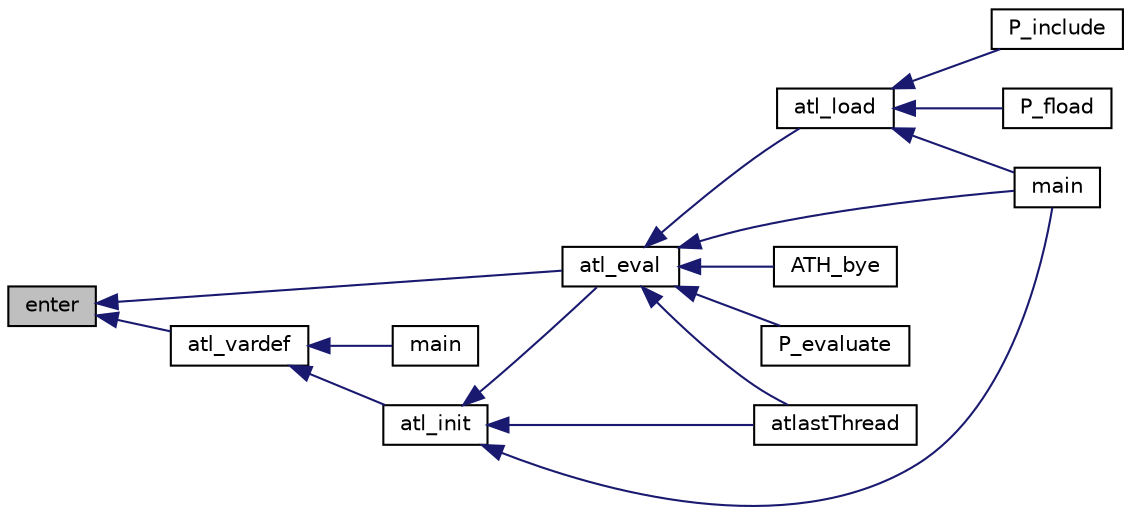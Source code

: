digraph "enter"
{
  edge [fontname="Helvetica",fontsize="10",labelfontname="Helvetica",labelfontsize="10"];
  node [fontname="Helvetica",fontsize="10",shape=record];
  rankdir="LR";
  Node276 [label="enter",height=0.2,width=0.4,color="black", fillcolor="grey75", style="filled", fontcolor="black"];
  Node276 -> Node277 [dir="back",color="midnightblue",fontsize="10",style="solid",fontname="Helvetica"];
  Node277 [label="atl_vardef",height=0.2,width=0.4,color="black", fillcolor="white", style="filled",URL="$atlast_8c.html#aa78faa0069035a9b5a7aac9d02210df0"];
  Node277 -> Node278 [dir="back",color="midnightblue",fontsize="10",style="solid",fontname="Helvetica"];
  Node278 [label="atl_init",height=0.2,width=0.4,color="black", fillcolor="white", style="filled",URL="$atlast_8c.html#a58f9de18b337d19aebc0e01ea7b9a897"];
  Node278 -> Node279 [dir="back",color="midnightblue",fontsize="10",style="solid",fontname="Helvetica"];
  Node279 [label="atl_eval",height=0.2,width=0.4,color="black", fillcolor="white", style="filled",URL="$atlast_8c.html#a45d749d6527e7183b11e7c928bf763e5"];
  Node279 -> Node280 [dir="back",color="midnightblue",fontsize="10",style="solid",fontname="Helvetica"];
  Node280 [label="ATH_bye",height=0.2,width=0.4,color="black", fillcolor="white", style="filled",URL="$atlast_8c.html#afaa7526e38e354c4659bdb6d8d7649a0"];
  Node279 -> Node281 [dir="back",color="midnightblue",fontsize="10",style="solid",fontname="Helvetica"];
  Node281 [label="P_evaluate",height=0.2,width=0.4,color="black", fillcolor="white", style="filled",URL="$atlast_8c.html#a52b57ee9d51562eadf6889a0e9c3dca0"];
  Node279 -> Node282 [dir="back",color="midnightblue",fontsize="10",style="solid",fontname="Helvetica"];
  Node282 [label="atl_load",height=0.2,width=0.4,color="black", fillcolor="white", style="filled",URL="$atlast_8c.html#a0cc24398ed9212cff1741d83addaf73b"];
  Node282 -> Node283 [dir="back",color="midnightblue",fontsize="10",style="solid",fontname="Helvetica"];
  Node283 [label="P_fload",height=0.2,width=0.4,color="black", fillcolor="white", style="filled",URL="$atlast_8c.html#a8bad61f67a82bf9b494db4b8eb8ff2f0"];
  Node282 -> Node284 [dir="back",color="midnightblue",fontsize="10",style="solid",fontname="Helvetica"];
  Node284 [label="P_include",height=0.2,width=0.4,color="black", fillcolor="white", style="filled",URL="$atlast_8c.html#a595c06952c327286a3f794ba5de6cae2"];
  Node282 -> Node285 [dir="back",color="midnightblue",fontsize="10",style="solid",fontname="Helvetica"];
  Node285 [label="main",height=0.2,width=0.4,color="black", fillcolor="white", style="filled",URL="$atlmain_8c.html#a0ddf1224851353fc92bfbff6f499fa97"];
  Node279 -> Node285 [dir="back",color="midnightblue",fontsize="10",style="solid",fontname="Helvetica"];
  Node279 -> Node286 [dir="back",color="midnightblue",fontsize="10",style="solid",fontname="Helvetica"];
  Node286 [label="atlastThread",height=0.2,width=0.4,color="black", fillcolor="white", style="filled",URL="$task_8c.html#ab6e83cab638644085d64608e8acddf55"];
  Node278 -> Node285 [dir="back",color="midnightblue",fontsize="10",style="solid",fontname="Helvetica"];
  Node278 -> Node286 [dir="back",color="midnightblue",fontsize="10",style="solid",fontname="Helvetica"];
  Node277 -> Node287 [dir="back",color="midnightblue",fontsize="10",style="solid",fontname="Helvetica"];
  Node287 [label="main",height=0.2,width=0.4,color="black", fillcolor="white", style="filled",URL="$atlMinMain_8c.html#ae66f6b31b5ad750f1fe042a706a4e3d4"];
  Node276 -> Node279 [dir="back",color="midnightblue",fontsize="10",style="solid",fontname="Helvetica"];
}
